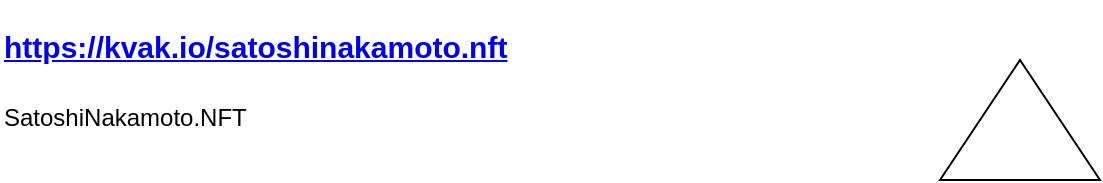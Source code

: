 <mxfile version="24.1.0" type="github">
  <diagram name="Page-1" id="PUx-PxWhvE9Lu0sd6aki">
    <mxGraphModel dx="747" dy="546" grid="1" gridSize="10" guides="1" tooltips="1" connect="1" arrows="1" fold="1" page="1" pageScale="1" pageWidth="850" pageHeight="1100" math="0" shadow="0">
      <root>
        <mxCell id="0" />
        <mxCell id="1" parent="0" />
        <mxCell id="RZMgGJ2sS6H4bAQPcCo6-1" value="&lt;h1 style=&quot;margin-top: 0px;&quot;&gt;&lt;font style=&quot;font-size: 15px;&quot;&gt;&lt;a href=&quot;https://kvak.io/satoshinakamoto.nft&quot;&gt;https://kvak.io/satoshinakamoto.nft&lt;/a&gt;&lt;/font&gt;&lt;/h1&gt;&lt;p&gt;SatoshiNakamoto.NFT&lt;/p&gt;&lt;p&gt;&lt;br&gt;&lt;/p&gt;" style="text;html=1;whiteSpace=wrap;overflow=hidden;rounded=0;" vertex="1" parent="1">
          <mxGeometry x="10" y="10" width="280" height="80" as="geometry" />
        </mxCell>
        <mxCell id="RZMgGJ2sS6H4bAQPcCo6-2" value="" style="triangle;whiteSpace=wrap;html=1;rotation=-90;" vertex="1" parent="1">
          <mxGeometry x="490" y="30" width="60" height="80" as="geometry" />
        </mxCell>
      </root>
    </mxGraphModel>
  </diagram>
</mxfile>
